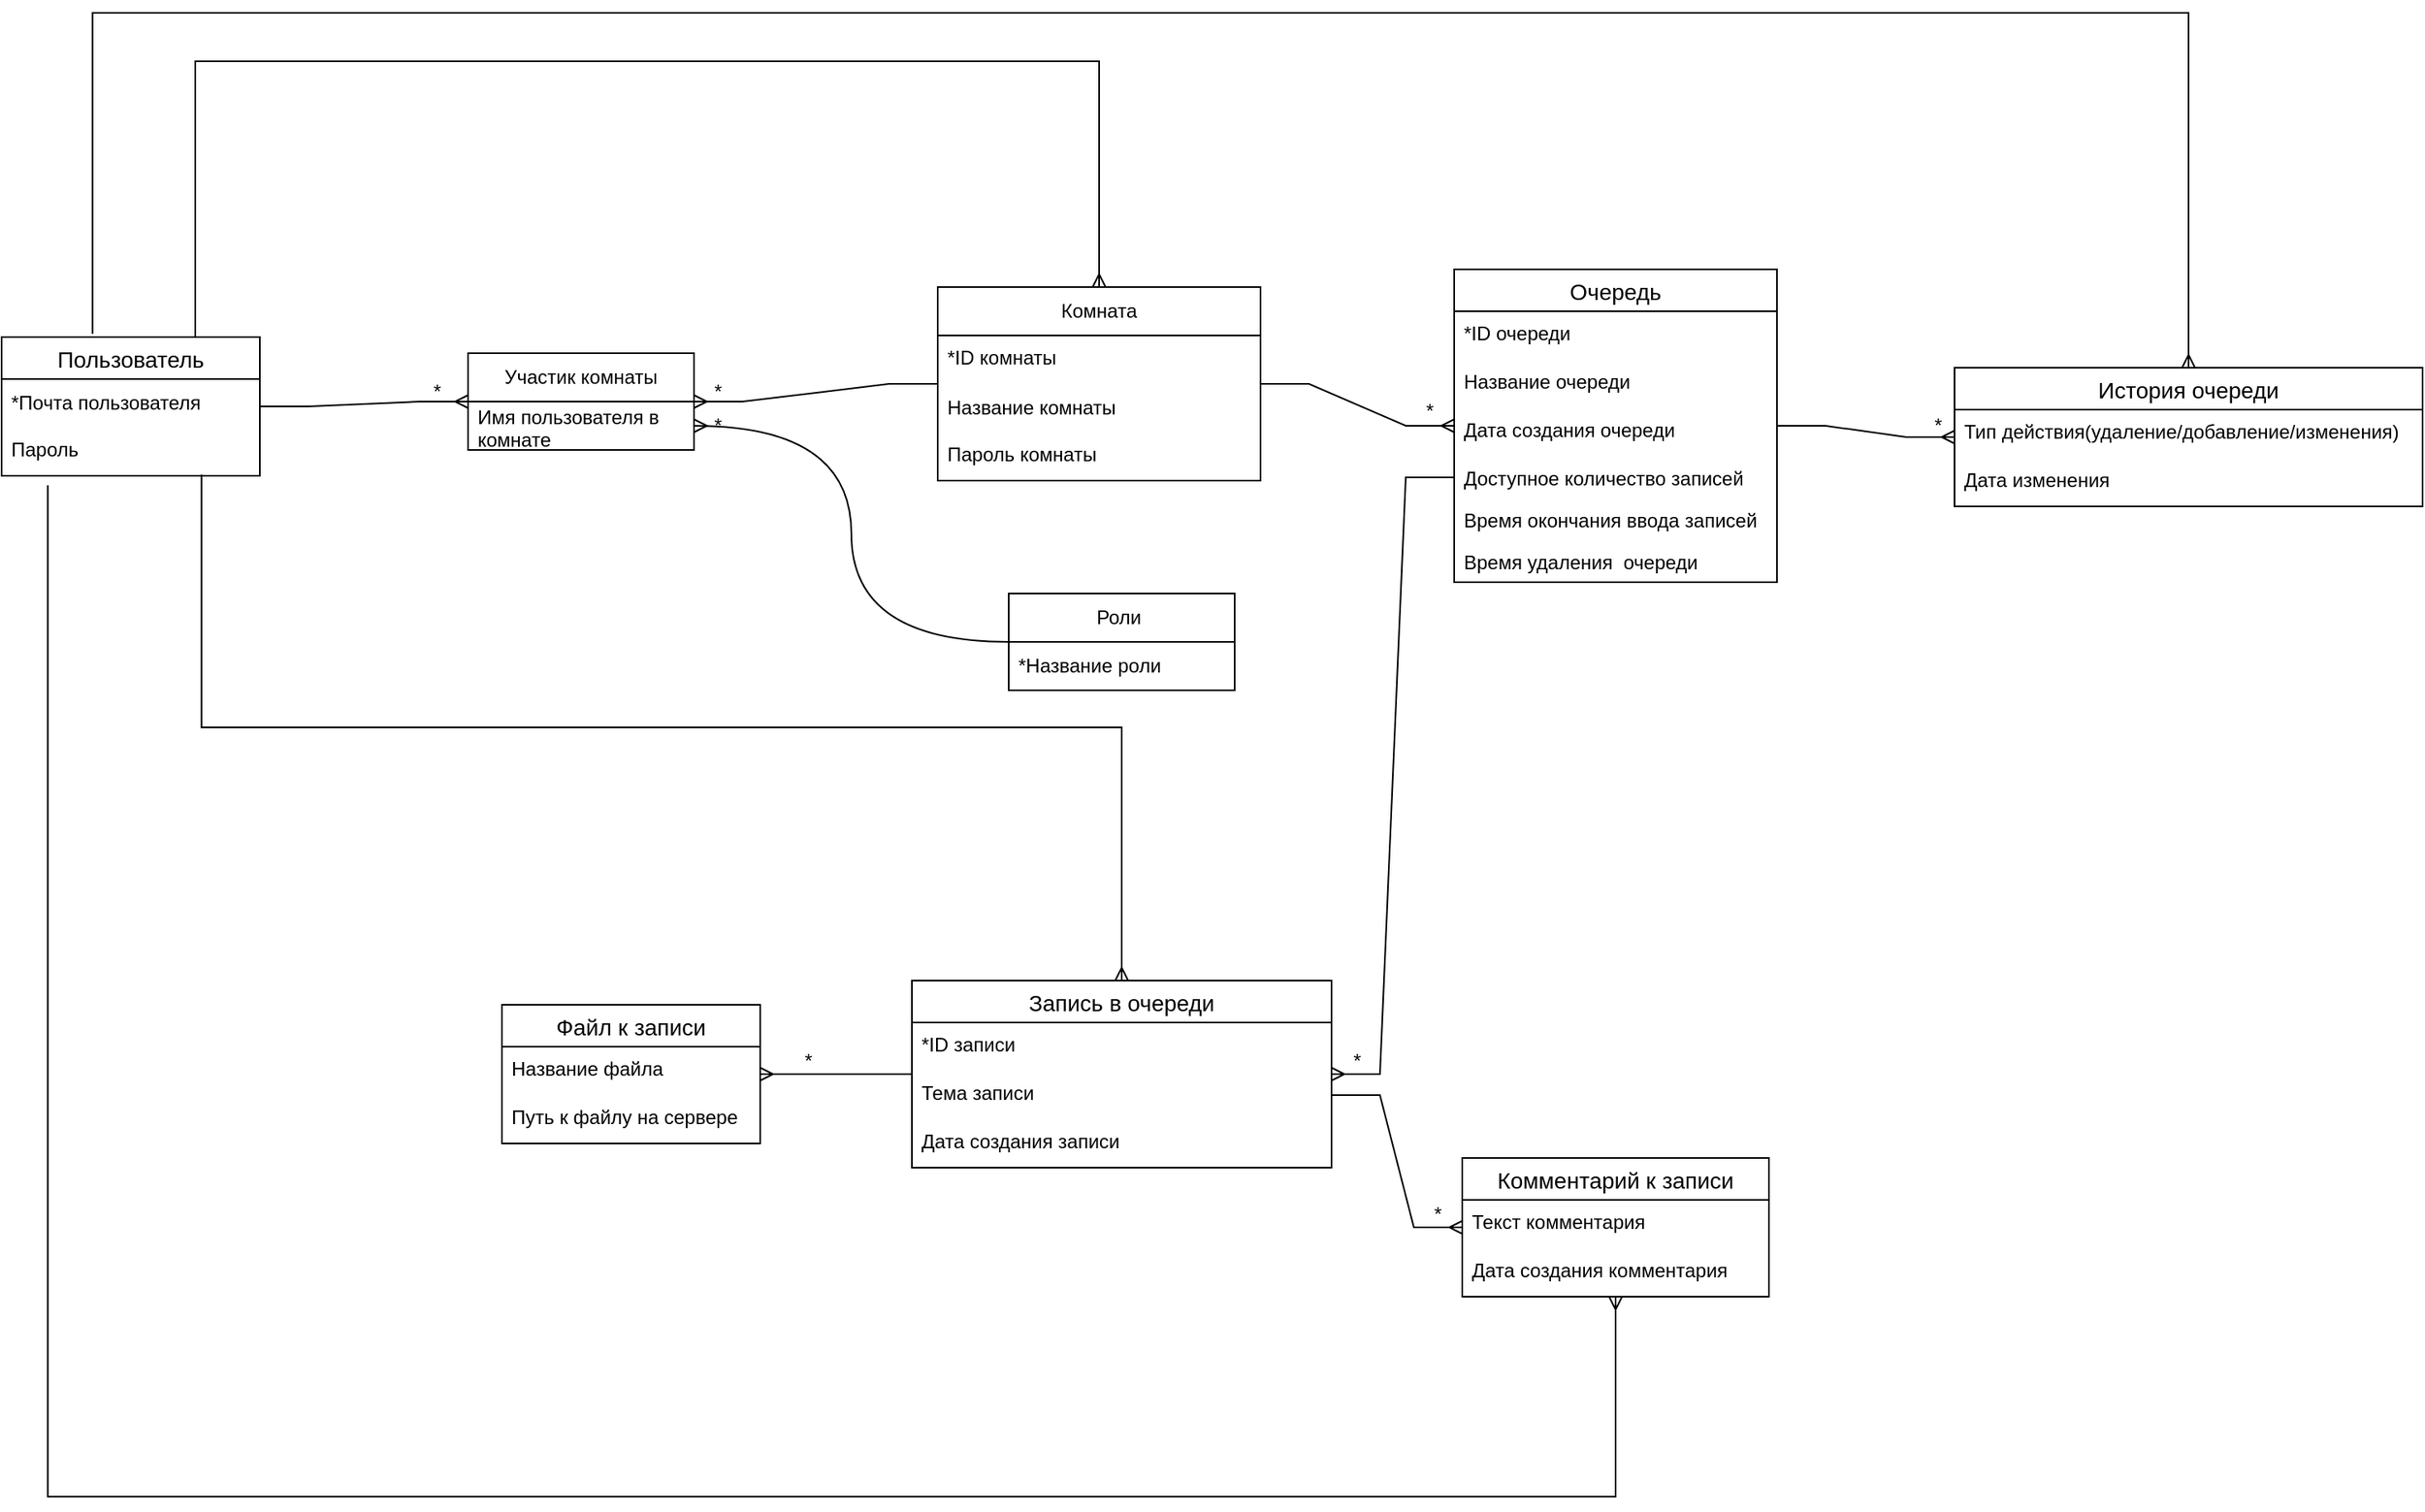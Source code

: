 <mxfile version="24.8.4" pages="2">
  <diagram name="Страница — 1" id="M21NXklDKIZin6VjPQCe">
    <mxGraphModel dx="1855" dy="2022" grid="1" gridSize="10" guides="1" tooltips="1" connect="1" arrows="1" fold="1" page="1" pageScale="1" pageWidth="827" pageHeight="1169" math="0" shadow="0">
      <root>
        <mxCell id="0" />
        <mxCell id="1" parent="0" />
        <mxCell id="OoD30ad0DL97cqk2dW1_-1" value="Пользователь" style="swimlane;fontStyle=0;childLayout=stackLayout;horizontal=1;startSize=26;horizontalStack=0;resizeParent=1;resizeParentMax=0;resizeLast=0;collapsible=1;marginBottom=0;align=center;fontSize=14;" vertex="1" parent="1">
          <mxGeometry y="41" width="160" height="86" as="geometry" />
        </mxCell>
        <mxCell id="OoD30ad0DL97cqk2dW1_-2" value="*Почта пользователя" style="text;strokeColor=none;fillColor=none;align=left;verticalAlign=middle;spacingLeft=4;spacingRight=4;overflow=hidden;points=[[0,0.5],[1,0.5]];portConstraint=eastwest;rotatable=0;whiteSpace=wrap;html=1;" vertex="1" parent="OoD30ad0DL97cqk2dW1_-1">
          <mxGeometry y="26" width="160" height="30" as="geometry" />
        </mxCell>
        <mxCell id="OoD30ad0DL97cqk2dW1_-3" value="Пароль" style="text;strokeColor=none;fillColor=none;spacingLeft=4;spacingRight=4;overflow=hidden;rotatable=0;points=[[0,0.5],[1,0.5]];portConstraint=eastwest;fontSize=12;whiteSpace=wrap;html=1;" vertex="1" parent="OoD30ad0DL97cqk2dW1_-1">
          <mxGeometry y="56" width="160" height="30" as="geometry" />
        </mxCell>
        <mxCell id="OoD30ad0DL97cqk2dW1_-4" value="Очередь" style="swimlane;fontStyle=0;childLayout=stackLayout;horizontal=1;startSize=26;horizontalStack=0;resizeParent=1;resizeParentMax=0;resizeLast=0;collapsible=1;marginBottom=0;align=center;fontSize=14;" vertex="1" parent="1">
          <mxGeometry x="900" y="-1" width="200" height="194" as="geometry" />
        </mxCell>
        <mxCell id="OoD30ad0DL97cqk2dW1_-5" value="*ID очереди" style="text;strokeColor=none;fillColor=none;spacingLeft=4;spacingRight=4;overflow=hidden;rotatable=0;points=[[0,0.5],[1,0.5]];portConstraint=eastwest;fontSize=12;whiteSpace=wrap;html=1;" vertex="1" parent="OoD30ad0DL97cqk2dW1_-4">
          <mxGeometry y="26" width="200" height="30" as="geometry" />
        </mxCell>
        <mxCell id="OoD30ad0DL97cqk2dW1_-6" value="Название очереди" style="text;strokeColor=none;fillColor=none;spacingLeft=4;spacingRight=4;overflow=hidden;rotatable=0;points=[[0,0.5],[1,0.5]];portConstraint=eastwest;fontSize=12;whiteSpace=wrap;html=1;" vertex="1" parent="OoD30ad0DL97cqk2dW1_-4">
          <mxGeometry y="56" width="200" height="30" as="geometry" />
        </mxCell>
        <mxCell id="OoD30ad0DL97cqk2dW1_-7" value="Дата создания очереди" style="text;strokeColor=none;fillColor=none;spacingLeft=4;spacingRight=4;overflow=hidden;rotatable=0;points=[[0,0.5],[1,0.5]];portConstraint=eastwest;fontSize=12;whiteSpace=wrap;html=1;" vertex="1" parent="OoD30ad0DL97cqk2dW1_-4">
          <mxGeometry y="86" width="200" height="30" as="geometry" />
        </mxCell>
        <mxCell id="OoD30ad0DL97cqk2dW1_-8" value="Доступное количество записей" style="text;strokeColor=none;fillColor=none;spacingLeft=4;spacingRight=4;overflow=hidden;rotatable=0;points=[[0,0.5],[1,0.5]];portConstraint=eastwest;fontSize=12;whiteSpace=wrap;html=1;" vertex="1" parent="OoD30ad0DL97cqk2dW1_-4">
          <mxGeometry y="116" width="200" height="26" as="geometry" />
        </mxCell>
        <mxCell id="OoD30ad0DL97cqk2dW1_-9" value="Время окончания ввода записей" style="text;strokeColor=none;fillColor=none;spacingLeft=4;spacingRight=4;overflow=hidden;rotatable=0;points=[[0,0.5],[1,0.5]];portConstraint=eastwest;fontSize=12;whiteSpace=wrap;html=1;" vertex="1" parent="OoD30ad0DL97cqk2dW1_-4">
          <mxGeometry y="142" width="200" height="26" as="geometry" />
        </mxCell>
        <mxCell id="OoD30ad0DL97cqk2dW1_-10" value="Время удаления&amp;nbsp; очереди" style="text;strokeColor=none;fillColor=none;spacingLeft=4;spacingRight=4;overflow=hidden;rotatable=0;points=[[0,0.5],[1,0.5]];portConstraint=eastwest;fontSize=12;whiteSpace=wrap;html=1;" vertex="1" parent="OoD30ad0DL97cqk2dW1_-4">
          <mxGeometry y="168" width="200" height="26" as="geometry" />
        </mxCell>
        <mxCell id="OoD30ad0DL97cqk2dW1_-11" value="Запись в очереди" style="swimlane;fontStyle=0;childLayout=stackLayout;horizontal=1;startSize=26;horizontalStack=0;resizeParent=1;resizeParentMax=0;resizeLast=0;collapsible=1;marginBottom=0;align=center;fontSize=14;" vertex="1" parent="1">
          <mxGeometry x="564" y="440" width="260" height="116" as="geometry" />
        </mxCell>
        <mxCell id="OoD30ad0DL97cqk2dW1_-12" value="*ID записи" style="text;strokeColor=none;fillColor=none;spacingLeft=4;spacingRight=4;overflow=hidden;rotatable=0;points=[[0,0.5],[1,0.5]];portConstraint=eastwest;fontSize=12;whiteSpace=wrap;html=1;" vertex="1" parent="OoD30ad0DL97cqk2dW1_-11">
          <mxGeometry y="26" width="260" height="30" as="geometry" />
        </mxCell>
        <mxCell id="OoD30ad0DL97cqk2dW1_-13" value="Тема записи" style="text;strokeColor=none;fillColor=none;spacingLeft=4;spacingRight=4;overflow=hidden;rotatable=0;points=[[0,0.5],[1,0.5]];portConstraint=eastwest;fontSize=12;whiteSpace=wrap;html=1;" vertex="1" parent="OoD30ad0DL97cqk2dW1_-11">
          <mxGeometry y="56" width="260" height="30" as="geometry" />
        </mxCell>
        <mxCell id="OoD30ad0DL97cqk2dW1_-14" value="Дата создания записи" style="text;strokeColor=none;fillColor=none;spacingLeft=4;spacingRight=4;overflow=hidden;rotatable=0;points=[[0,0.5],[1,0.5]];portConstraint=eastwest;fontSize=12;whiteSpace=wrap;html=1;" vertex="1" parent="OoD30ad0DL97cqk2dW1_-11">
          <mxGeometry y="86" width="260" height="30" as="geometry" />
        </mxCell>
        <mxCell id="OoD30ad0DL97cqk2dW1_-15" value="Комментарий к записи" style="swimlane;fontStyle=0;childLayout=stackLayout;horizontal=1;startSize=26;horizontalStack=0;resizeParent=1;resizeParentMax=0;resizeLast=0;collapsible=1;marginBottom=0;align=center;fontSize=14;" vertex="1" parent="1">
          <mxGeometry x="905" y="550" width="190" height="86" as="geometry" />
        </mxCell>
        <mxCell id="OoD30ad0DL97cqk2dW1_-16" value="Текст комментария" style="text;strokeColor=none;fillColor=none;spacingLeft=4;spacingRight=4;overflow=hidden;rotatable=0;points=[[0,0.5],[1,0.5]];portConstraint=eastwest;fontSize=12;whiteSpace=wrap;html=1;" vertex="1" parent="OoD30ad0DL97cqk2dW1_-15">
          <mxGeometry y="26" width="190" height="30" as="geometry" />
        </mxCell>
        <mxCell id="OoD30ad0DL97cqk2dW1_-17" value="Дата создания комментария" style="text;strokeColor=none;fillColor=none;spacingLeft=4;spacingRight=4;overflow=hidden;rotatable=0;points=[[0,0.5],[1,0.5]];portConstraint=eastwest;fontSize=12;whiteSpace=wrap;html=1;" vertex="1" parent="OoD30ad0DL97cqk2dW1_-15">
          <mxGeometry y="56" width="190" height="30" as="geometry" />
        </mxCell>
        <mxCell id="OoD30ad0DL97cqk2dW1_-18" value="Файл к записи" style="swimlane;fontStyle=0;childLayout=stackLayout;horizontal=1;startSize=26;horizontalStack=0;resizeParent=1;resizeParentMax=0;resizeLast=0;collapsible=1;marginBottom=0;align=center;fontSize=14;" vertex="1" parent="1">
          <mxGeometry x="310" y="455" width="160" height="86" as="geometry" />
        </mxCell>
        <mxCell id="OoD30ad0DL97cqk2dW1_-19" value="Название файла" style="text;strokeColor=none;fillColor=none;spacingLeft=4;spacingRight=4;overflow=hidden;rotatable=0;points=[[0,0.5],[1,0.5]];portConstraint=eastwest;fontSize=12;whiteSpace=wrap;html=1;" vertex="1" parent="OoD30ad0DL97cqk2dW1_-18">
          <mxGeometry y="26" width="160" height="30" as="geometry" />
        </mxCell>
        <mxCell id="OoD30ad0DL97cqk2dW1_-20" value="Путь к файлу на сервере" style="text;strokeColor=none;fillColor=none;spacingLeft=4;spacingRight=4;overflow=hidden;rotatable=0;points=[[0,0.5],[1,0.5]];portConstraint=eastwest;fontSize=12;whiteSpace=wrap;html=1;" vertex="1" parent="OoD30ad0DL97cqk2dW1_-18">
          <mxGeometry y="56" width="160" height="30" as="geometry" />
        </mxCell>
        <mxCell id="OoD30ad0DL97cqk2dW1_-21" value="История очереди" style="swimlane;fontStyle=0;childLayout=stackLayout;horizontal=1;startSize=26;horizontalStack=0;resizeParent=1;resizeParentMax=0;resizeLast=0;collapsible=1;marginBottom=0;align=center;fontSize=14;" vertex="1" parent="1">
          <mxGeometry x="1210" y="60" width="290" height="86" as="geometry" />
        </mxCell>
        <mxCell id="OoD30ad0DL97cqk2dW1_-22" value="Тип действия(удаление/добавление/изменения)" style="text;strokeColor=none;fillColor=none;spacingLeft=4;spacingRight=4;overflow=hidden;rotatable=0;points=[[0,0.5],[1,0.5]];portConstraint=eastwest;fontSize=12;whiteSpace=wrap;html=1;" vertex="1" parent="OoD30ad0DL97cqk2dW1_-21">
          <mxGeometry y="26" width="290" height="30" as="geometry" />
        </mxCell>
        <mxCell id="OoD30ad0DL97cqk2dW1_-23" value="Дата изменения" style="text;strokeColor=none;fillColor=none;spacingLeft=4;spacingRight=4;overflow=hidden;rotatable=0;points=[[0,0.5],[1,0.5]];portConstraint=eastwest;fontSize=12;whiteSpace=wrap;html=1;" vertex="1" parent="OoD30ad0DL97cqk2dW1_-21">
          <mxGeometry y="56" width="290" height="30" as="geometry" />
        </mxCell>
        <mxCell id="OoD30ad0DL97cqk2dW1_-24" value="" style="edgeStyle=entityRelationEdgeStyle;fontSize=12;html=1;endArrow=ERmany;rounded=0;" edge="1" parent="1" source="OoD30ad0DL97cqk2dW1_-8" target="OoD30ad0DL97cqk2dW1_-11">
          <mxGeometry width="100" height="100" relative="1" as="geometry">
            <mxPoint x="740" y="560" as="sourcePoint" />
            <mxPoint x="840" y="460" as="targetPoint" />
          </mxGeometry>
        </mxCell>
        <mxCell id="OoD30ad0DL97cqk2dW1_-25" value="" style="edgeStyle=entityRelationEdgeStyle;fontSize=12;html=1;endArrow=ERmany;rounded=0;" edge="1" parent="1" source="OoD30ad0DL97cqk2dW1_-11" target="OoD30ad0DL97cqk2dW1_-18">
          <mxGeometry width="100" height="100" relative="1" as="geometry">
            <mxPoint x="490" y="385" as="sourcePoint" />
            <mxPoint x="590" y="285" as="targetPoint" />
            <Array as="points">
              <mxPoint x="-190" y="145" />
            </Array>
          </mxGeometry>
        </mxCell>
        <mxCell id="OoD30ad0DL97cqk2dW1_-26" value="*" style="text;html=1;align=center;verticalAlign=middle;whiteSpace=wrap;rounded=0;" vertex="1" parent="1">
          <mxGeometry x="470" y="475" width="60" height="30" as="geometry" />
        </mxCell>
        <mxCell id="OoD30ad0DL97cqk2dW1_-27" value="*" style="text;html=1;align=center;verticalAlign=middle;whiteSpace=wrap;rounded=0;" vertex="1" parent="1">
          <mxGeometry x="1170" y="81" width="60" height="30" as="geometry" />
        </mxCell>
        <mxCell id="OoD30ad0DL97cqk2dW1_-28" value="*" style="text;html=1;align=center;verticalAlign=middle;whiteSpace=wrap;rounded=0;" vertex="1" parent="1">
          <mxGeometry x="860" y="570" width="60" height="30" as="geometry" />
        </mxCell>
        <mxCell id="OoD30ad0DL97cqk2dW1_-29" value="*" style="text;html=1;align=center;verticalAlign=middle;whiteSpace=wrap;rounded=0;" vertex="1" parent="1">
          <mxGeometry x="810" y="475" width="60" height="30" as="geometry" />
        </mxCell>
        <mxCell id="OoD30ad0DL97cqk2dW1_-30" value="" style="edgeStyle=entityRelationEdgeStyle;fontSize=12;html=1;endArrow=ERmany;rounded=0;" edge="1" parent="1" source="OoD30ad0DL97cqk2dW1_-13" target="OoD30ad0DL97cqk2dW1_-15">
          <mxGeometry width="100" height="100" relative="1" as="geometry">
            <mxPoint x="870" y="515" as="sourcePoint" />
            <mxPoint x="970" y="415" as="targetPoint" />
          </mxGeometry>
        </mxCell>
        <mxCell id="OoD30ad0DL97cqk2dW1_-31" value="" style="edgeStyle=entityRelationEdgeStyle;fontSize=12;html=1;endArrow=ERmany;rounded=0;" edge="1" parent="1" source="OoD30ad0DL97cqk2dW1_-4" target="OoD30ad0DL97cqk2dW1_-21">
          <mxGeometry width="100" height="100" relative="1" as="geometry">
            <mxPoint x="1130" y="130" as="sourcePoint" />
            <mxPoint x="1230" y="30" as="targetPoint" />
          </mxGeometry>
        </mxCell>
        <mxCell id="OoD30ad0DL97cqk2dW1_-32" value="Комната" style="swimlane;fontStyle=0;childLayout=stackLayout;horizontal=1;startSize=30;horizontalStack=0;resizeParent=1;resizeParentMax=0;resizeLast=0;collapsible=1;marginBottom=0;whiteSpace=wrap;html=1;" vertex="1" parent="1">
          <mxGeometry x="580" y="10" width="200" height="120" as="geometry" />
        </mxCell>
        <mxCell id="OoD30ad0DL97cqk2dW1_-33" value="*ID комнаты" style="text;strokeColor=none;fillColor=none;spacingLeft=4;spacingRight=4;overflow=hidden;rotatable=0;points=[[0,0.5],[1,0.5]];portConstraint=eastwest;fontSize=12;whiteSpace=wrap;html=1;" vertex="1" parent="OoD30ad0DL97cqk2dW1_-32">
          <mxGeometry y="30" width="200" height="30" as="geometry" />
        </mxCell>
        <mxCell id="OoD30ad0DL97cqk2dW1_-34" value="Название комнаты" style="text;strokeColor=none;fillColor=none;align=left;verticalAlign=middle;spacingLeft=4;spacingRight=4;overflow=hidden;points=[[0,0.5],[1,0.5]];portConstraint=eastwest;rotatable=0;whiteSpace=wrap;html=1;" vertex="1" parent="OoD30ad0DL97cqk2dW1_-32">
          <mxGeometry y="60" width="200" height="30" as="geometry" />
        </mxCell>
        <mxCell id="OoD30ad0DL97cqk2dW1_-35" value="Пароль комнаты" style="text;strokeColor=none;fillColor=none;spacingLeft=4;spacingRight=4;overflow=hidden;rotatable=0;points=[[0,0.5],[1,0.5]];portConstraint=eastwest;fontSize=12;whiteSpace=wrap;html=1;" vertex="1" parent="OoD30ad0DL97cqk2dW1_-32">
          <mxGeometry y="90" width="200" height="30" as="geometry" />
        </mxCell>
        <mxCell id="OoD30ad0DL97cqk2dW1_-36" value="" style="edgeStyle=entityRelationEdgeStyle;fontSize=12;html=1;endArrow=ERmany;rounded=0;" edge="1" parent="1" source="OoD30ad0DL97cqk2dW1_-32" target="OoD30ad0DL97cqk2dW1_-4">
          <mxGeometry width="100" height="100" relative="1" as="geometry">
            <mxPoint x="730" y="240" as="sourcePoint" />
            <mxPoint x="760" y="90" as="targetPoint" />
            <Array as="points">
              <mxPoint x="600" y="200" />
            </Array>
          </mxGeometry>
        </mxCell>
        <mxCell id="OoD30ad0DL97cqk2dW1_-37" value="Роли&amp;nbsp;" style="swimlane;fontStyle=0;childLayout=stackLayout;horizontal=1;startSize=30;horizontalStack=0;resizeParent=1;resizeParentMax=0;resizeLast=0;collapsible=1;marginBottom=0;whiteSpace=wrap;html=1;" vertex="1" parent="1">
          <mxGeometry x="624" y="200" width="140" height="60" as="geometry" />
        </mxCell>
        <mxCell id="OoD30ad0DL97cqk2dW1_-38" value="*Название роли" style="text;strokeColor=none;fillColor=none;align=left;verticalAlign=middle;spacingLeft=4;spacingRight=4;overflow=hidden;points=[[0,0.5],[1,0.5]];portConstraint=eastwest;rotatable=0;whiteSpace=wrap;html=1;" vertex="1" parent="OoD30ad0DL97cqk2dW1_-37">
          <mxGeometry y="30" width="140" height="30" as="geometry" />
        </mxCell>
        <mxCell id="OoD30ad0DL97cqk2dW1_-39" value="Участик комнаты" style="swimlane;fontStyle=0;childLayout=stackLayout;horizontal=1;startSize=30;horizontalStack=0;resizeParent=1;resizeParentMax=0;resizeLast=0;collapsible=1;marginBottom=0;whiteSpace=wrap;html=1;" vertex="1" parent="1">
          <mxGeometry x="289" y="51" width="140" height="60" as="geometry" />
        </mxCell>
        <mxCell id="OoD30ad0DL97cqk2dW1_-40" value="Имя пользователя в комнате" style="text;strokeColor=none;fillColor=none;align=left;verticalAlign=middle;spacingLeft=4;spacingRight=4;overflow=hidden;points=[[0,0.5],[1,0.5]];portConstraint=eastwest;rotatable=0;whiteSpace=wrap;html=1;" vertex="1" parent="OoD30ad0DL97cqk2dW1_-39">
          <mxGeometry y="30" width="140" height="30" as="geometry" />
        </mxCell>
        <mxCell id="OoD30ad0DL97cqk2dW1_-41" value="" style="fontSize=12;html=1;endArrow=ERmany;rounded=0;entryX=1;entryY=0.75;entryDx=0;entryDy=0;edgeStyle=orthogonalEdgeStyle;curved=1;" edge="1" parent="1" source="OoD30ad0DL97cqk2dW1_-37" target="OoD30ad0DL97cqk2dW1_-39">
          <mxGeometry width="100" height="100" relative="1" as="geometry">
            <mxPoint x="230" y="246" as="sourcePoint" />
            <mxPoint x="520" y="160" as="targetPoint" />
          </mxGeometry>
        </mxCell>
        <mxCell id="OoD30ad0DL97cqk2dW1_-42" value="" style="edgeStyle=entityRelationEdgeStyle;fontSize=12;html=1;endArrow=ERmany;rounded=0;" edge="1" parent="1" source="OoD30ad0DL97cqk2dW1_-32" target="OoD30ad0DL97cqk2dW1_-39">
          <mxGeometry width="100" height="100" relative="1" as="geometry">
            <mxPoint x="320" y="230" as="sourcePoint" />
            <mxPoint x="420" y="130" as="targetPoint" />
            <Array as="points">
              <mxPoint x="-360" y="-10" />
            </Array>
          </mxGeometry>
        </mxCell>
        <mxCell id="OoD30ad0DL97cqk2dW1_-43" value="" style="edgeStyle=entityRelationEdgeStyle;fontSize=12;html=1;endArrow=ERmany;rounded=0;" edge="1" parent="1" source="OoD30ad0DL97cqk2dW1_-1" target="OoD30ad0DL97cqk2dW1_-39">
          <mxGeometry width="100" height="100" relative="1" as="geometry">
            <mxPoint x="260" y="160" as="sourcePoint" />
            <mxPoint x="360" y="60" as="targetPoint" />
            <Array as="points">
              <mxPoint x="-420" y="-80" />
            </Array>
          </mxGeometry>
        </mxCell>
        <mxCell id="OoD30ad0DL97cqk2dW1_-44" value="*" style="text;html=1;align=center;verticalAlign=middle;whiteSpace=wrap;rounded=0;" vertex="1" parent="1">
          <mxGeometry x="414" y="60" width="60" height="30" as="geometry" />
        </mxCell>
        <mxCell id="OoD30ad0DL97cqk2dW1_-45" value="*" style="text;html=1;align=center;verticalAlign=middle;whiteSpace=wrap;rounded=0;" vertex="1" parent="1">
          <mxGeometry x="240" y="60" width="60" height="30" as="geometry" />
        </mxCell>
        <mxCell id="OoD30ad0DL97cqk2dW1_-46" value="*" style="text;html=1;align=center;verticalAlign=middle;whiteSpace=wrap;rounded=0;" vertex="1" parent="1">
          <mxGeometry x="429" y="88.5" width="30" height="15" as="geometry" />
        </mxCell>
        <mxCell id="OoD30ad0DL97cqk2dW1_-47" value="*" style="text;html=1;align=center;verticalAlign=middle;whiteSpace=wrap;rounded=0;" vertex="1" parent="1">
          <mxGeometry x="870" y="79.5" width="30" height="15" as="geometry" />
        </mxCell>
        <mxCell id="OoD30ad0DL97cqk2dW1_-48" value="" style="edgeStyle=elbowEdgeStyle;fontSize=12;html=1;endArrow=ERmany;rounded=0;exitX=0.75;exitY=0;exitDx=0;exitDy=0;elbow=vertical;entryX=0.5;entryY=0;entryDx=0;entryDy=0;" edge="1" parent="1" source="OoD30ad0DL97cqk2dW1_-1" target="OoD30ad0DL97cqk2dW1_-32">
          <mxGeometry width="100" height="100" relative="1" as="geometry">
            <mxPoint x="370" y="250" as="sourcePoint" />
            <mxPoint x="590" y="-140" as="targetPoint" />
            <Array as="points">
              <mxPoint x="400" y="-130" />
            </Array>
          </mxGeometry>
        </mxCell>
        <mxCell id="OoD30ad0DL97cqk2dW1_-49" value="" style="edgeStyle=elbowEdgeStyle;fontSize=12;html=1;endArrow=ERmany;rounded=0;exitX=0.352;exitY=-0.023;exitDx=0;exitDy=0;elbow=vertical;entryX=0.5;entryY=0;entryDx=0;entryDy=0;exitPerimeter=0;" edge="1" parent="1" source="OoD30ad0DL97cqk2dW1_-1" target="OoD30ad0DL97cqk2dW1_-21">
          <mxGeometry width="100" height="100" relative="1" as="geometry">
            <mxPoint x="130" y="51" as="sourcePoint" />
            <mxPoint x="690" y="20" as="targetPoint" />
            <Array as="points">
              <mxPoint x="710" y="-160" />
            </Array>
          </mxGeometry>
        </mxCell>
        <mxCell id="OoD30ad0DL97cqk2dW1_-50" value="" style="edgeStyle=elbowEdgeStyle;fontSize=12;html=1;endArrow=ERmany;rounded=0;exitX=0.179;exitY=1.196;exitDx=0;exitDy=0;exitPerimeter=0;elbow=vertical;" edge="1" parent="1" source="OoD30ad0DL97cqk2dW1_-3" target="OoD30ad0DL97cqk2dW1_-17">
          <mxGeometry width="100" height="100" relative="1" as="geometry">
            <mxPoint x="610" y="420" as="sourcePoint" />
            <mxPoint x="290" y="800" as="targetPoint" />
            <Array as="points">
              <mxPoint x="170" y="760" />
            </Array>
          </mxGeometry>
        </mxCell>
        <mxCell id="OoD30ad0DL97cqk2dW1_-51" value="" style="edgeStyle=elbowEdgeStyle;fontSize=12;html=1;endArrow=ERmany;rounded=0;entryX=0.5;entryY=0;entryDx=0;entryDy=0;exitX=0.774;exitY=0.976;exitDx=0;exitDy=0;elbow=vertical;exitPerimeter=0;" edge="1" parent="1" source="OoD30ad0DL97cqk2dW1_-3" target="OoD30ad0DL97cqk2dW1_-11">
          <mxGeometry width="100" height="100" relative="1" as="geometry">
            <mxPoint x="270" y="350" as="sourcePoint" />
            <mxPoint x="370" y="250" as="targetPoint" />
          </mxGeometry>
        </mxCell>
      </root>
    </mxGraphModel>
  </diagram>
  <diagram id="euNZU0s5SmwI5rKzvyMw" name="Страница — 2">
    <mxGraphModel dx="2024" dy="931" grid="1" gridSize="10" guides="1" tooltips="1" connect="1" arrows="1" fold="1" page="1" pageScale="1" pageWidth="827" pageHeight="1169" math="0" shadow="0">
      <root>
        <mxCell id="0" />
        <mxCell id="1" parent="0" />
      </root>
    </mxGraphModel>
  </diagram>
</mxfile>
